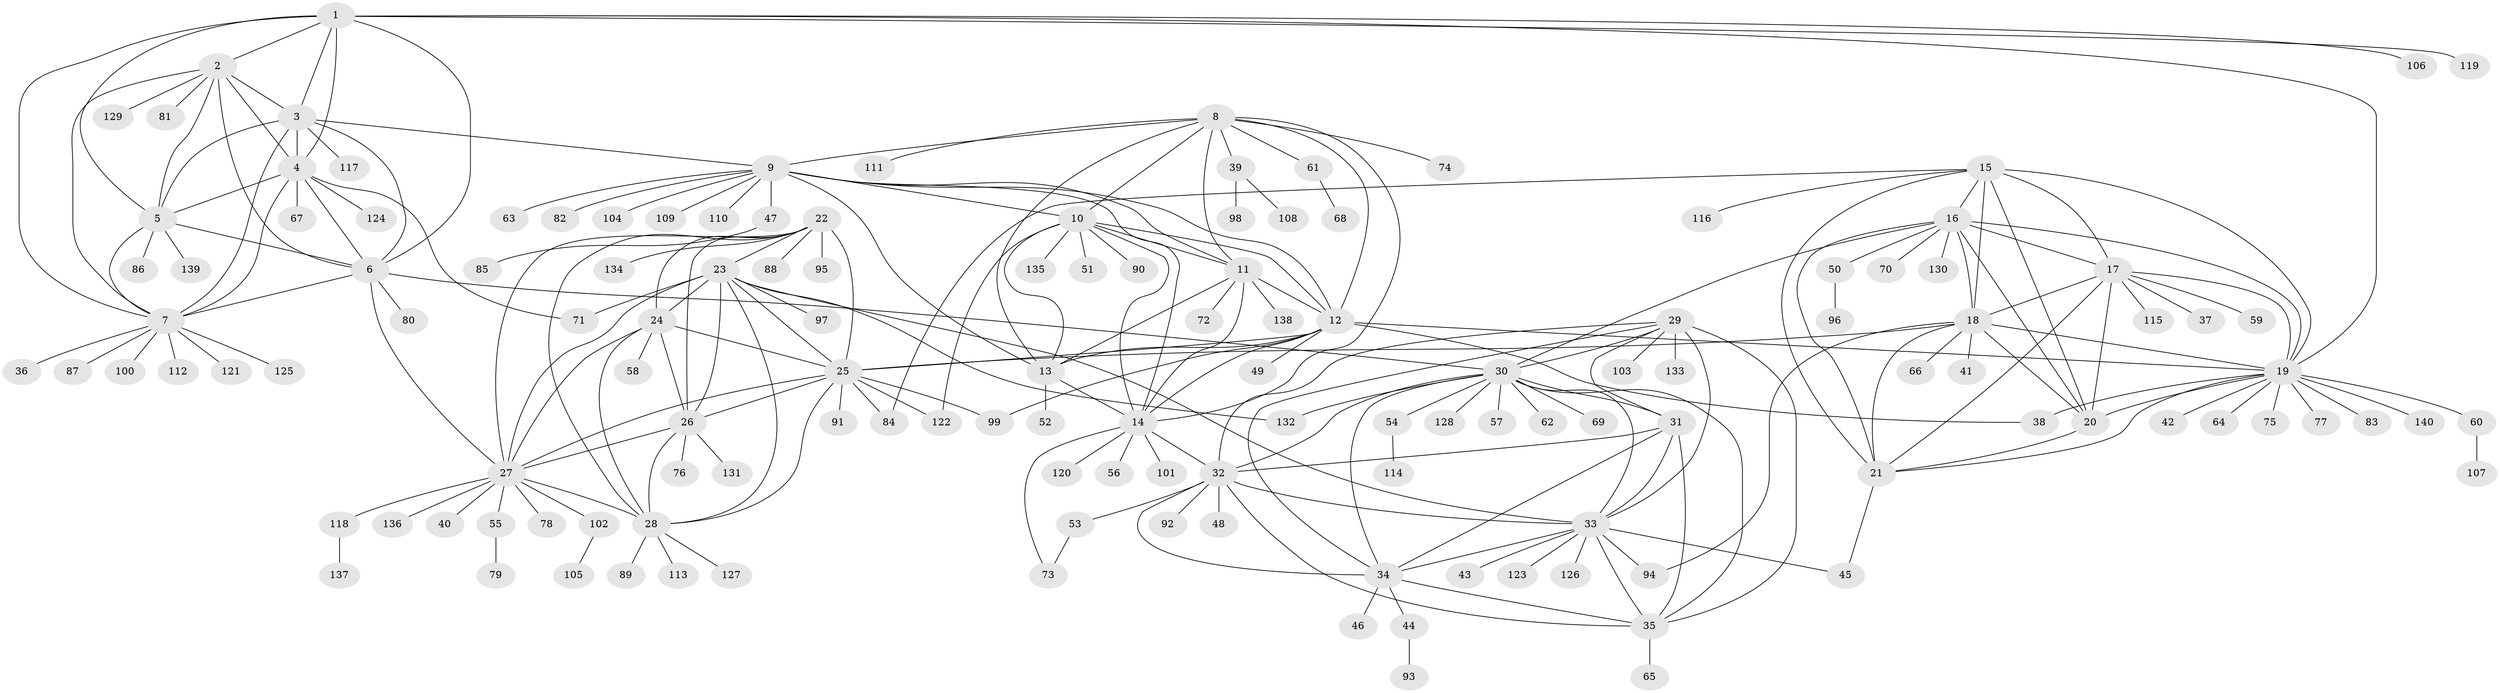 // Generated by graph-tools (version 1.1) at 2025/16/03/09/25 04:16:11]
// undirected, 140 vertices, 229 edges
graph export_dot {
graph [start="1"]
  node [color=gray90,style=filled];
  1;
  2;
  3;
  4;
  5;
  6;
  7;
  8;
  9;
  10;
  11;
  12;
  13;
  14;
  15;
  16;
  17;
  18;
  19;
  20;
  21;
  22;
  23;
  24;
  25;
  26;
  27;
  28;
  29;
  30;
  31;
  32;
  33;
  34;
  35;
  36;
  37;
  38;
  39;
  40;
  41;
  42;
  43;
  44;
  45;
  46;
  47;
  48;
  49;
  50;
  51;
  52;
  53;
  54;
  55;
  56;
  57;
  58;
  59;
  60;
  61;
  62;
  63;
  64;
  65;
  66;
  67;
  68;
  69;
  70;
  71;
  72;
  73;
  74;
  75;
  76;
  77;
  78;
  79;
  80;
  81;
  82;
  83;
  84;
  85;
  86;
  87;
  88;
  89;
  90;
  91;
  92;
  93;
  94;
  95;
  96;
  97;
  98;
  99;
  100;
  101;
  102;
  103;
  104;
  105;
  106;
  107;
  108;
  109;
  110;
  111;
  112;
  113;
  114;
  115;
  116;
  117;
  118;
  119;
  120;
  121;
  122;
  123;
  124;
  125;
  126;
  127;
  128;
  129;
  130;
  131;
  132;
  133;
  134;
  135;
  136;
  137;
  138;
  139;
  140;
  1 -- 2;
  1 -- 3;
  1 -- 4;
  1 -- 5;
  1 -- 6;
  1 -- 7;
  1 -- 19;
  1 -- 106;
  1 -- 119;
  2 -- 3;
  2 -- 4;
  2 -- 5;
  2 -- 6;
  2 -- 7;
  2 -- 81;
  2 -- 129;
  3 -- 4;
  3 -- 5;
  3 -- 6;
  3 -- 7;
  3 -- 9;
  3 -- 117;
  4 -- 5;
  4 -- 6;
  4 -- 7;
  4 -- 67;
  4 -- 71;
  4 -- 124;
  5 -- 6;
  5 -- 7;
  5 -- 86;
  5 -- 139;
  6 -- 7;
  6 -- 27;
  6 -- 30;
  6 -- 80;
  7 -- 36;
  7 -- 87;
  7 -- 100;
  7 -- 112;
  7 -- 121;
  7 -- 125;
  8 -- 9;
  8 -- 10;
  8 -- 11;
  8 -- 12;
  8 -- 13;
  8 -- 14;
  8 -- 39;
  8 -- 61;
  8 -- 74;
  8 -- 111;
  9 -- 10;
  9 -- 11;
  9 -- 12;
  9 -- 13;
  9 -- 14;
  9 -- 47;
  9 -- 63;
  9 -- 82;
  9 -- 104;
  9 -- 109;
  9 -- 110;
  10 -- 11;
  10 -- 12;
  10 -- 13;
  10 -- 14;
  10 -- 51;
  10 -- 90;
  10 -- 122;
  10 -- 135;
  11 -- 12;
  11 -- 13;
  11 -- 14;
  11 -- 72;
  11 -- 138;
  12 -- 13;
  12 -- 14;
  12 -- 19;
  12 -- 25;
  12 -- 38;
  12 -- 49;
  12 -- 99;
  13 -- 14;
  13 -- 52;
  14 -- 32;
  14 -- 56;
  14 -- 73;
  14 -- 101;
  14 -- 120;
  15 -- 16;
  15 -- 17;
  15 -- 18;
  15 -- 19;
  15 -- 20;
  15 -- 21;
  15 -- 84;
  15 -- 116;
  16 -- 17;
  16 -- 18;
  16 -- 19;
  16 -- 20;
  16 -- 21;
  16 -- 30;
  16 -- 50;
  16 -- 70;
  16 -- 130;
  17 -- 18;
  17 -- 19;
  17 -- 20;
  17 -- 21;
  17 -- 37;
  17 -- 59;
  17 -- 115;
  18 -- 19;
  18 -- 20;
  18 -- 21;
  18 -- 25;
  18 -- 41;
  18 -- 66;
  18 -- 94;
  19 -- 20;
  19 -- 21;
  19 -- 38;
  19 -- 42;
  19 -- 60;
  19 -- 64;
  19 -- 75;
  19 -- 77;
  19 -- 83;
  19 -- 140;
  20 -- 21;
  21 -- 45;
  22 -- 23;
  22 -- 24;
  22 -- 25;
  22 -- 26;
  22 -- 27;
  22 -- 28;
  22 -- 88;
  22 -- 95;
  22 -- 134;
  23 -- 24;
  23 -- 25;
  23 -- 26;
  23 -- 27;
  23 -- 28;
  23 -- 33;
  23 -- 71;
  23 -- 97;
  23 -- 132;
  24 -- 25;
  24 -- 26;
  24 -- 27;
  24 -- 28;
  24 -- 58;
  25 -- 26;
  25 -- 27;
  25 -- 28;
  25 -- 84;
  25 -- 91;
  25 -- 99;
  25 -- 122;
  26 -- 27;
  26 -- 28;
  26 -- 76;
  26 -- 131;
  27 -- 28;
  27 -- 40;
  27 -- 55;
  27 -- 78;
  27 -- 102;
  27 -- 118;
  27 -- 136;
  28 -- 89;
  28 -- 113;
  28 -- 127;
  29 -- 30;
  29 -- 31;
  29 -- 32;
  29 -- 33;
  29 -- 34;
  29 -- 35;
  29 -- 103;
  29 -- 133;
  30 -- 31;
  30 -- 32;
  30 -- 33;
  30 -- 34;
  30 -- 35;
  30 -- 54;
  30 -- 57;
  30 -- 62;
  30 -- 69;
  30 -- 128;
  30 -- 132;
  31 -- 32;
  31 -- 33;
  31 -- 34;
  31 -- 35;
  32 -- 33;
  32 -- 34;
  32 -- 35;
  32 -- 48;
  32 -- 53;
  32 -- 92;
  33 -- 34;
  33 -- 35;
  33 -- 43;
  33 -- 45;
  33 -- 94;
  33 -- 123;
  33 -- 126;
  34 -- 35;
  34 -- 44;
  34 -- 46;
  35 -- 65;
  39 -- 98;
  39 -- 108;
  44 -- 93;
  47 -- 85;
  50 -- 96;
  53 -- 73;
  54 -- 114;
  55 -- 79;
  60 -- 107;
  61 -- 68;
  102 -- 105;
  118 -- 137;
}
